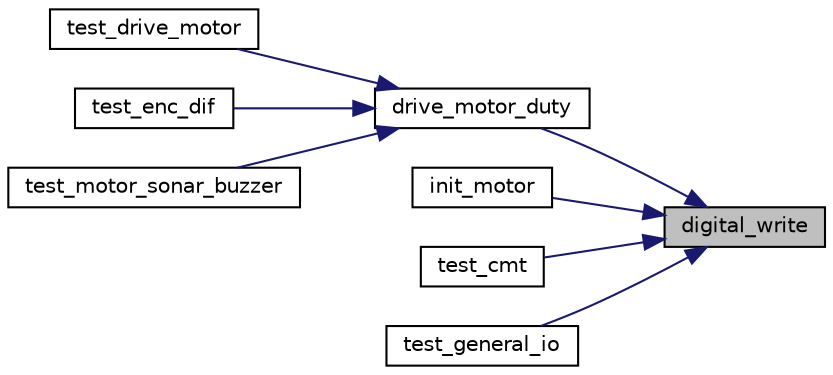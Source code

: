 digraph "digital_write"
{
 // LATEX_PDF_SIZE
  edge [fontname="Helvetica",fontsize="10",labelfontname="Helvetica",labelfontsize="10"];
  node [fontname="Helvetica",fontsize="10",shape=record];
  rankdir="RL";
  Node1 [label="digital_write",height=0.2,width=0.4,color="black", fillcolor="grey75", style="filled", fontcolor="black",tooltip="汎用出力ポートの出力切り替え指示"];
  Node1 -> Node2 [dir="back",color="midnightblue",fontsize="10",style="solid",fontname="Helvetica"];
  Node2 [label="drive_motor_duty",height=0.2,width=0.4,color="black", fillcolor="white", style="filled",URL="$control__motor_8h.html#aa9fd12232e06322cfa6882e213e294b5",tooltip="指示されたDutyと回転の向きで、モータを駆動"];
  Node2 -> Node3 [dir="back",color="midnightblue",fontsize="10",style="solid",fontname="Helvetica"];
  Node3 [label="test_drive_motor",height=0.2,width=0.4,color="black", fillcolor="white", style="filled",URL="$test__function_8c.html#a32f1dc5f44d61c274419ca2b2382950f",tooltip=" "];
  Node2 -> Node4 [dir="back",color="midnightblue",fontsize="10",style="solid",fontname="Helvetica"];
  Node4 [label="test_enc_dif",height=0.2,width=0.4,color="black", fillcolor="white", style="filled",URL="$test__function_8c.html#a4242e318e1fc27532a583061f2e5208e",tooltip=" "];
  Node2 -> Node5 [dir="back",color="midnightblue",fontsize="10",style="solid",fontname="Helvetica"];
  Node5 [label="test_motor_sonar_buzzer",height=0.2,width=0.4,color="black", fillcolor="white", style="filled",URL="$test__function_8c.html#a77da2649ba5f4f36ea1ed332d3df7d66",tooltip=" "];
  Node1 -> Node6 [dir="back",color="midnightblue",fontsize="10",style="solid",fontname="Helvetica"];
  Node6 [label="init_motor",height=0.2,width=0.4,color="black", fillcolor="white", style="filled",URL="$control__motor_8h.html#a505223e724cfa362bf8b323360419d7e",tooltip="モータICの初期化処理。メイン側の初期化処理中で一回コールすること。"];
  Node1 -> Node7 [dir="back",color="midnightblue",fontsize="10",style="solid",fontname="Helvetica"];
  Node7 [label="test_cmt",height=0.2,width=0.4,color="black", fillcolor="white", style="filled",URL="$test__function_8c.html#a8d655ce125a203ab9ebe18ce68ed26e4",tooltip=" "];
  Node1 -> Node8 [dir="back",color="midnightblue",fontsize="10",style="solid",fontname="Helvetica"];
  Node8 [label="test_general_io",height=0.2,width=0.4,color="black", fillcolor="white", style="filled",URL="$test__function_8c.html#a25888b959fa80b3b47a57b48c3797411",tooltip=" "];
}

